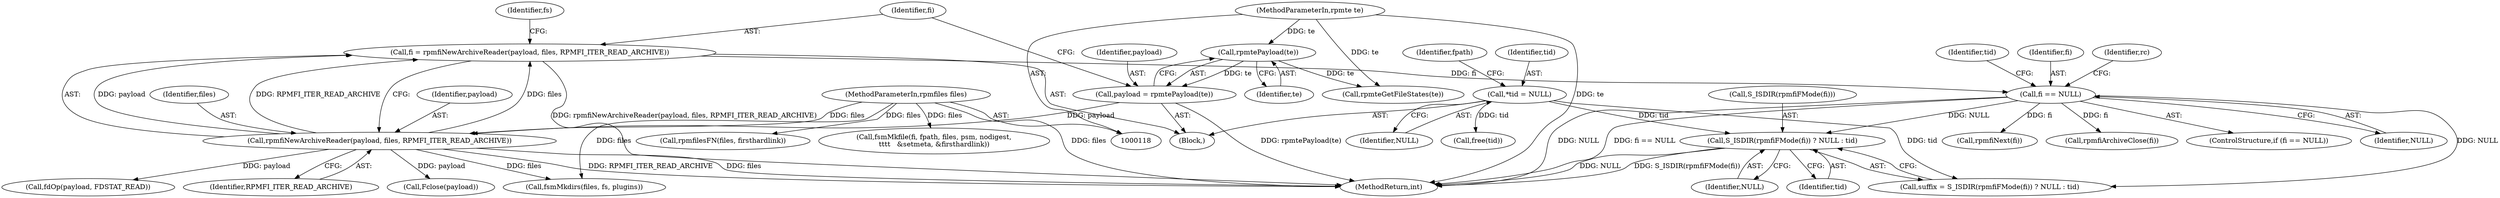 digraph "0_rpm_404ef011c300207cdb1e531670384564aae04bdc_1@pointer" {
"1000248" [label="(Call,S_ISDIR(rpmfiFMode(fi)) ? NULL : tid)"];
"1000193" [label="(Call,fi == NULL)"];
"1000131" [label="(Call,fi = rpmfiNewArchiveReader(payload, files, RPMFI_ITER_READ_ARCHIVE))"];
"1000133" [label="(Call,rpmfiNewArchiveReader(payload, files, RPMFI_ITER_READ_ARCHIVE))"];
"1000126" [label="(Call,payload = rpmtePayload(te))"];
"1000128" [label="(Call,rpmtePayload(te))"];
"1000120" [label="(MethodParameterIn,rpmte te)"];
"1000121" [label="(MethodParameterIn,rpmfiles files)"];
"1000184" [label="(Call,*tid = NULL)"];
"1000121" [label="(MethodParameterIn,rpmfiles files)"];
"1000203" [label="(Identifier,tid)"];
"1000248" [label="(Call,S_ISDIR(rpmfiFMode(fi)) ? NULL : tid)"];
"1000221" [label="(Call,rpmfiNext(fi))"];
"1000211" [label="(Call,fsmMkdirs(files, fs, plugins))"];
"1000500" [label="(Call,rpmfilesFN(files, firsthardlink))"];
"1000124" [label="(Block,)"];
"1000609" [label="(Call,Fclose(payload))"];
"1000249" [label="(Call,S_ISDIR(rpmfiFMode(fi)))"];
"1000190" [label="(Identifier,fpath)"];
"1000140" [label="(Call,rpmteGetFileStates(te))"];
"1000246" [label="(Call,suffix = S_ISDIR(rpmfiFMode(fi)) ? NULL : tid)"];
"1000127" [label="(Identifier,payload)"];
"1000605" [label="(Call,rpmfiArchiveClose(fi))"];
"1000126" [label="(Call,payload = rpmtePayload(te))"];
"1000192" [label="(ControlStructure,if (fi == NULL))"];
"1000594" [label="(Call,fdOp(payload, FDSTAT_READ))"];
"1000253" [label="(Identifier,tid)"];
"1000135" [label="(Identifier,files)"];
"1000194" [label="(Identifier,fi)"];
"1000184" [label="(Call,*tid = NULL)"];
"1000139" [label="(Identifier,fs)"];
"1000128" [label="(Call,rpmtePayload(te))"];
"1000195" [label="(Identifier,NULL)"];
"1000136" [label="(Identifier,RPMFI_ITER_READ_ARCHIVE)"];
"1000120" [label="(MethodParameterIn,rpmte te)"];
"1000131" [label="(Call,fi = rpmfiNewArchiveReader(payload, files, RPMFI_ITER_READ_ARCHIVE))"];
"1000132" [label="(Identifier,fi)"];
"1000133" [label="(Call,rpmfiNewArchiveReader(payload, files, RPMFI_ITER_READ_ARCHIVE))"];
"1000186" [label="(Identifier,NULL)"];
"1000252" [label="(Identifier,NULL)"];
"1000617" [label="(MethodReturn,int)"];
"1000357" [label="(Call,fsmMkfile(fi, fpath, files, psm, nodigest,\n\t\t\t\t   &setmeta, &firsthardlink))"];
"1000185" [label="(Identifier,tid)"];
"1000611" [label="(Call,free(tid))"];
"1000134" [label="(Identifier,payload)"];
"1000198" [label="(Identifier,rc)"];
"1000129" [label="(Identifier,te)"];
"1000193" [label="(Call,fi == NULL)"];
"1000248" -> "1000246"  [label="AST: "];
"1000248" -> "1000252"  [label="CFG: "];
"1000248" -> "1000253"  [label="CFG: "];
"1000249" -> "1000248"  [label="AST: "];
"1000252" -> "1000248"  [label="AST: "];
"1000253" -> "1000248"  [label="AST: "];
"1000246" -> "1000248"  [label="CFG: "];
"1000248" -> "1000617"  [label="DDG: NULL"];
"1000248" -> "1000617"  [label="DDG: S_ISDIR(rpmfiFMode(fi))"];
"1000193" -> "1000248"  [label="DDG: NULL"];
"1000184" -> "1000248"  [label="DDG: tid"];
"1000193" -> "1000192"  [label="AST: "];
"1000193" -> "1000195"  [label="CFG: "];
"1000194" -> "1000193"  [label="AST: "];
"1000195" -> "1000193"  [label="AST: "];
"1000198" -> "1000193"  [label="CFG: "];
"1000203" -> "1000193"  [label="CFG: "];
"1000193" -> "1000617"  [label="DDG: NULL"];
"1000193" -> "1000617"  [label="DDG: fi == NULL"];
"1000131" -> "1000193"  [label="DDG: fi"];
"1000193" -> "1000221"  [label="DDG: fi"];
"1000193" -> "1000246"  [label="DDG: NULL"];
"1000193" -> "1000605"  [label="DDG: fi"];
"1000131" -> "1000124"  [label="AST: "];
"1000131" -> "1000133"  [label="CFG: "];
"1000132" -> "1000131"  [label="AST: "];
"1000133" -> "1000131"  [label="AST: "];
"1000139" -> "1000131"  [label="CFG: "];
"1000131" -> "1000617"  [label="DDG: rpmfiNewArchiveReader(payload, files, RPMFI_ITER_READ_ARCHIVE)"];
"1000133" -> "1000131"  [label="DDG: payload"];
"1000133" -> "1000131"  [label="DDG: files"];
"1000133" -> "1000131"  [label="DDG: RPMFI_ITER_READ_ARCHIVE"];
"1000133" -> "1000136"  [label="CFG: "];
"1000134" -> "1000133"  [label="AST: "];
"1000135" -> "1000133"  [label="AST: "];
"1000136" -> "1000133"  [label="AST: "];
"1000133" -> "1000617"  [label="DDG: files"];
"1000133" -> "1000617"  [label="DDG: RPMFI_ITER_READ_ARCHIVE"];
"1000126" -> "1000133"  [label="DDG: payload"];
"1000121" -> "1000133"  [label="DDG: files"];
"1000133" -> "1000211"  [label="DDG: files"];
"1000133" -> "1000594"  [label="DDG: payload"];
"1000133" -> "1000609"  [label="DDG: payload"];
"1000126" -> "1000124"  [label="AST: "];
"1000126" -> "1000128"  [label="CFG: "];
"1000127" -> "1000126"  [label="AST: "];
"1000128" -> "1000126"  [label="AST: "];
"1000132" -> "1000126"  [label="CFG: "];
"1000126" -> "1000617"  [label="DDG: rpmtePayload(te)"];
"1000128" -> "1000126"  [label="DDG: te"];
"1000128" -> "1000129"  [label="CFG: "];
"1000129" -> "1000128"  [label="AST: "];
"1000120" -> "1000128"  [label="DDG: te"];
"1000128" -> "1000140"  [label="DDG: te"];
"1000120" -> "1000118"  [label="AST: "];
"1000120" -> "1000617"  [label="DDG: te"];
"1000120" -> "1000140"  [label="DDG: te"];
"1000121" -> "1000118"  [label="AST: "];
"1000121" -> "1000617"  [label="DDG: files"];
"1000121" -> "1000211"  [label="DDG: files"];
"1000121" -> "1000357"  [label="DDG: files"];
"1000121" -> "1000500"  [label="DDG: files"];
"1000184" -> "1000124"  [label="AST: "];
"1000184" -> "1000186"  [label="CFG: "];
"1000185" -> "1000184"  [label="AST: "];
"1000186" -> "1000184"  [label="AST: "];
"1000190" -> "1000184"  [label="CFG: "];
"1000184" -> "1000246"  [label="DDG: tid"];
"1000184" -> "1000611"  [label="DDG: tid"];
}
